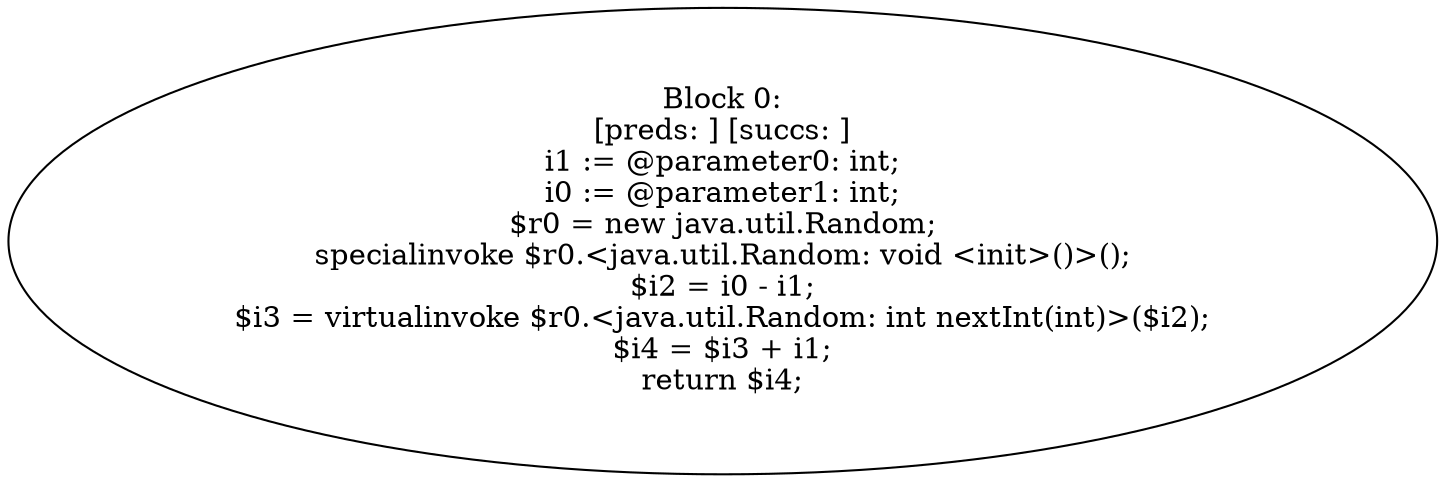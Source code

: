 digraph "unitGraph" {
    "Block 0:
[preds: ] [succs: ]
i1 := @parameter0: int;
i0 := @parameter1: int;
$r0 = new java.util.Random;
specialinvoke $r0.<java.util.Random: void <init>()>();
$i2 = i0 - i1;
$i3 = virtualinvoke $r0.<java.util.Random: int nextInt(int)>($i2);
$i4 = $i3 + i1;
return $i4;
"
}
